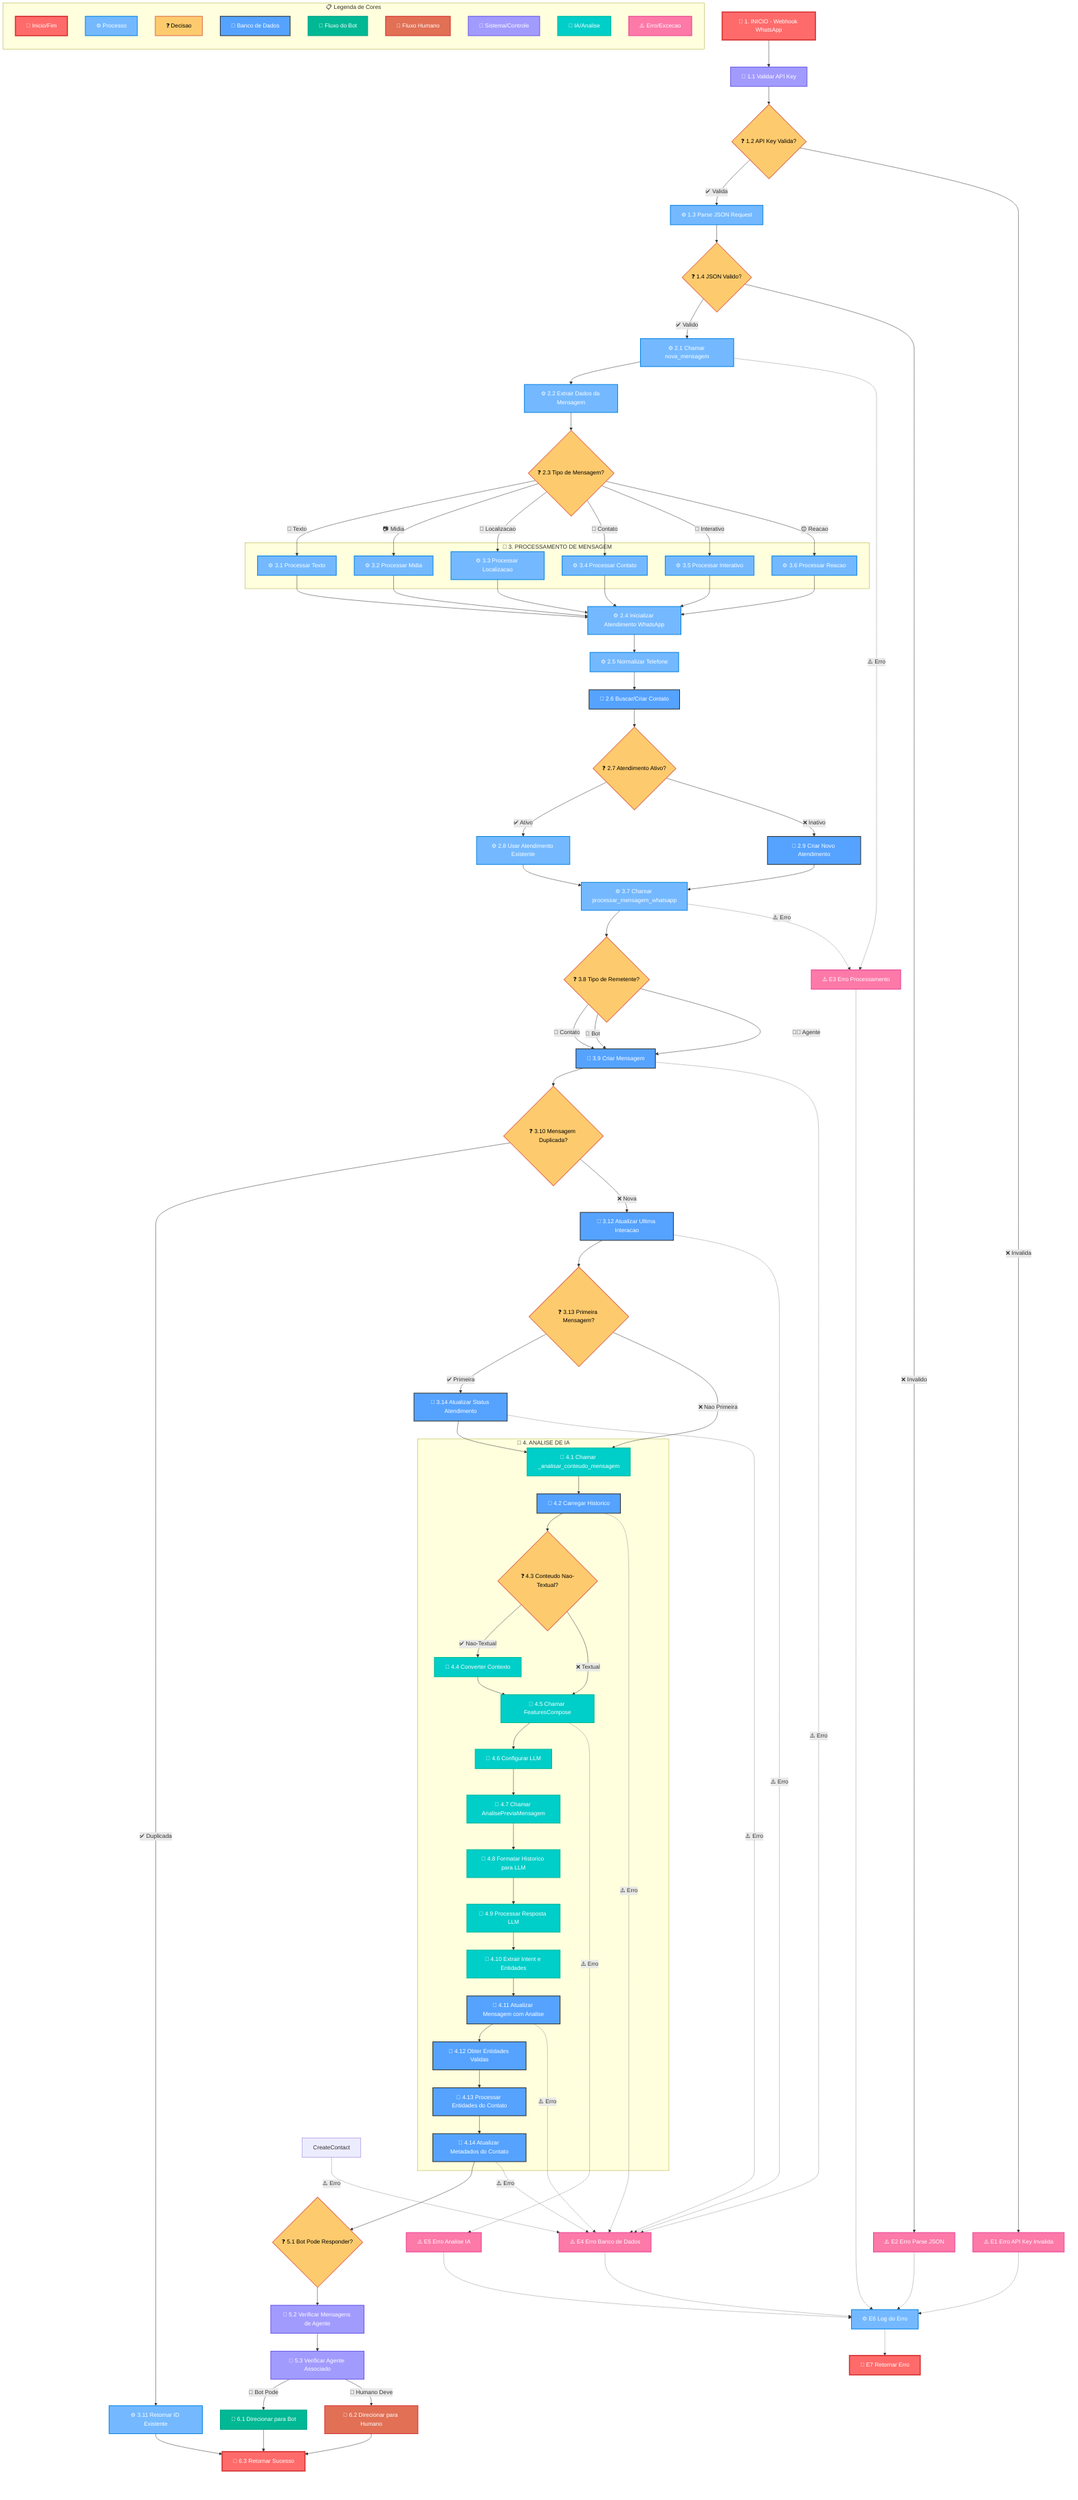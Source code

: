 flowchart TD

    %% ==============================
    %% DEFINICAO DE CORES E ESTILOS
    %% ==============================
    classDef startEnd fill:#ff6b6b,stroke:#d63031,stroke-width:3px,color:white
    classDef process fill:#74b9ff,stroke:#0984e3,stroke-width:2px,color:white
    classDef decision fill:#fdcb6e,stroke:#e17055,stroke-width:2px,color:black
    classDef database fill:#55a3ff,stroke:#2d3436,stroke-width:2px,color:white
    classDef botFlow fill:#00b894,stroke:#00a085,stroke-width:2px,color:white
    classDef humanFlow fill:#e17055,stroke:#d63031,stroke-width:2px,color:white
    classDef systemFlow fill:#a29bfe,stroke:#6c5ce7,stroke-width:2px,color:white
    classDef errorFlow fill:#fd79a8,stroke:#e84393,stroke-width:2px,color:white
    classDef aiFlow fill:#00cec9,stroke:#00b894,stroke-width:2px,color:white
    
    %% ==============================
    %% LEGENDA DE CORES
    %% ==============================
    subgraph Legenda ["📋 Legenda de Cores"]
        direction TB
        L1[🚀 Inicio/Fim]:::startEnd
        L2[⚙️ Processo]:::process
        L3[❓ Decisao]:::decision
        L4[💾 Banco de Dados]:::database
        L5[🤖 Fluxo do Bot]:::botFlow
        L6[👤 Fluxo Humano]:::humanFlow
        L7[🔧 Sistema/Controle]:::systemFlow
        L8[🧠 IA/Analise]:::aiFlow
        L9[⚠️ Erro/Excecao]:::errorFlow
    end

    %% ==============================
    %% 1. CAMADA DE ENTRADA
    %% ==============================
    Start[🚀 1. INICIO - Webhook WhatsApp]:::startEnd
    ValidateApiKey[🔧 1.1 Validar API Key]:::systemFlow
    CheckApiKeyValid{❓ 1.2 API Key Valida?}:::decision
    ParseJson[⚙️ 1.3 Parse JSON Request]:::process
    CheckJsonValid{❓ 1.4 JSON Valido?}:::decision
    
    %% ==============================
    %% 2. CAMADA DE ORQUESTRACAO
    %% ==============================
    CallNovaMensagem[⚙️ 2.1 Chamar nova_mensagem]:::process
    ExtractMessageData[⚙️ 2.2 Extrair Dados da Mensagem]:::process
    DetermineMessageType{❓ 2.3 Tipo de Mensagem?}:::decision
    InitializeAtendimento[⚙️ 2.4 Inicializar Atendimento WhatsApp]:::process
    NormalizePhone[⚙️ 2.5 Normalizar Telefone]:::process
    GetOrCreateContact[💾 2.6 Buscar/Criar Contato]:::database
    CheckActiveAtendimento{❓ 2.7 Atendimento Ativo?}:::decision
    UseExistingAtendimento[⚙️ 2.8 Usar Atendimento Existente]:::process
    CreateNewAtendimento[💾 2.9 Criar Novo Atendimento]:::database
    
    %% ==============================
    %% 3. CAMADA DE PROCESSAMENTO
    %% ==============================
    subgraph ProcessamentoMensagem ["📨 3. PROCESSAMENTO DE MENSAGEM"]
        direction TB
        ProcessTextMessage[⚙️ 3.1 Processar Texto]:::process
        ProcessMediaMessage[⚙️ 3.2 Processar Midia]:::process
        ProcessLocationMessage[⚙️ 3.3 Processar Localizacao]:::process
        ProcessContactMessage[⚙️ 3.4 Processar Contato]:::process
        ProcessInteractiveMessage[⚙️ 3.5 Processar Interativo]:::process
        ProcessReactionMessage[⚙️ 3.6 Processar Reacao]:::process
    end
    
    CallProcessarMensagemWhatsapp[⚙️ 3.7 Chamar processar_mensagem_whatsapp]:::process
    DetermineSenderType{❓ 3.8 Tipo de Remetente?}:::decision
    CreateMessage[💾 3.9 Criar Mensagem]:::database
    CheckDuplicateMessage{❓ 3.10 Mensagem Duplicada?}:::decision
    ReturnExistingId[⚙️ 3.11 Retornar ID Existente]:::process
    UpdateLastInteraction[💾 3.12 Atualizar Ultima Interacao]:::database
    CheckFirstMessage{❓ 3.13 Primeira Mensagem?}:::decision
    UpdateAtendimentoStatus[💾 3.14 Atualizar Status Atendimento]:::database
    
    %% ==============================
    %% 4. CAMADA DE ANALISE IA
    %% ==============================
    subgraph AnaliseIA ["🧠 4. ANALISE DE IA"]
        direction TB
        CallAnalisarConteudo[🧠 4.1 Chamar _analisar_conteudo_mensagem]:::aiFlow
        LoadMessageHistory[💾 4.2 Carregar Historico]:::database
        CheckNonTextualContent{❓ 4.3 Conteudo Nao-Textual?}:::decision
        ConvertContext[🧠 4.4 Converter Contexto]:::aiFlow
        CallFeaturesCompose[🧠 4.5 Chamar FeaturesCompose]:::aiFlow
        ConfigureLlmParameters[🧠 4.6 Configurar LLM]:::aiFlow
        CallAnalisePrevia[🧠 4.7 Chamar AnalisePreviaMensagem]:::aiFlow
        FormatHistoryForLlm[🧠 4.8 Formatar Historico para LLM]:::aiFlow
        ProcessLlmResponse[🧠 4.9 Processar Resposta LLM]:::aiFlow
        ExtractIntentAndEntities[🧠 4.10 Extrair Intent e Entidades]:::aiFlow
        UpdateMessageWithAnalysis[💾 4.11 Atualizar Mensagem com Analise]:::database
        GetValidMetadataEntities[💾 4.12 Obter Entidades Validas]:::database
        ProcessContactEntities[💾 4.13 Processar Entidades do Contato]:::database
        UpdateContactMetadata[💾 4.14 Atualizar Metadados do Contato]:::database
    end
    
    %% ==============================
    %% 5. CAMADA DE DECISAO
    %% ==============================
    CheckBotCanRespond{❓ 5.1 Bot Pode Responder?}:::decision
    CheckHumanAgentMessages[🔧 5.2 Verificar Mensagens de Agente]:::systemFlow
    CheckAssociatedHumanAgent[🔧 5.3 Verificar Agente Associado]:::systemFlow
    
    %% ==============================
    %% 6. CAMADA DE SAIDA
    %% ==============================
    RouteToBotFlow[🤖 6.1 Direcionar para Bot]:::botFlow
    RouteToHumanFlow[👤 6.2 Direcionar para Humano]:::humanFlow
    ReturnSuccess[🚀 6.3 Retornar Sucesso]:::startEnd
    
    %% ==============================
    %% TRATAMENTO DE ERROS
    %% ==============================
    ErrorApiKey[⚠️ E1 Erro API Key Invalida]:::errorFlow
    ErrorJsonParsing[⚠️ E2 Erro Parse JSON]:::errorFlow
    ErrorProcessing[⚠️ E3 Erro Processamento]:::errorFlow
    ErrorDatabase[⚠️ E4 Erro Banco de Dados]:::errorFlow
    ErrorAiAnalysis[⚠️ E5 Erro Analise IA]:::errorFlow
    LogError[⚙️ E6 Log do Erro]:::process
    ReturnError[🚀 E7 Retornar Erro]:::startEnd
    
    %% ==============================
    %% CONEXOES PRINCIPAIS
    %% ==============================
    Start --> ValidateApiKey
    ValidateApiKey --> CheckApiKeyValid
    CheckApiKeyValid -->|"✅ Valida"| ParseJson
    CheckApiKeyValid -->|"❌ Invalida"| ErrorApiKey
    
    ParseJson --> CheckJsonValid
    CheckJsonValid -->|"✅ Valido"| CallNovaMensagem
    CheckJsonValid -->|"❌ Invalido"| ErrorJsonParsing
    
    CallNovaMensagem --> ExtractMessageData
    ExtractMessageData --> DetermineMessageType
    
    DetermineMessageType -->|"📝 Texto"| ProcessTextMessage
    DetermineMessageType -->|"📷 Midia"| ProcessMediaMessage
    DetermineMessageType -->|"📍 Localizacao"| ProcessLocationMessage
    DetermineMessageType -->|"👤 Contato"| ProcessContactMessage
    DetermineMessageType -->|"🔘 Interativo"| ProcessInteractiveMessage
    DetermineMessageType -->|"😊 Reacao"| ProcessReactionMessage
    
    ProcessTextMessage --> InitializeAtendimento
    ProcessMediaMessage --> InitializeAtendimento
    ProcessLocationMessage --> InitializeAtendimento
    ProcessContactMessage --> InitializeAtendimento
    ProcessInteractiveMessage --> InitializeAtendimento
    ProcessReactionMessage --> InitializeAtendimento
    
    InitializeAtendimento --> NormalizePhone
    NormalizePhone --> GetOrCreateContact
    GetOrCreateContact --> CheckActiveAtendimento
    CheckActiveAtendimento -->|"✅ Ativo"| UseExistingAtendimento
    CheckActiveAtendimento -->|"❌ Inativo"| CreateNewAtendimento
    UseExistingAtendimento --> CallProcessarMensagemWhatsapp
    CreateNewAtendimento --> CallProcessarMensagemWhatsapp
    
    CallProcessarMensagemWhatsapp --> DetermineSenderType
    DetermineSenderType -->|"👤 Contato"| CreateMessage
    DetermineSenderType -->|"🤖 Bot"| CreateMessage
    DetermineSenderType -->|"👨‍💼 Agente"| CreateMessage
    
    CreateMessage --> CheckDuplicateMessage
    CheckDuplicateMessage -->|"✅ Duplicada"| ReturnExistingId
    CheckDuplicateMessage -->|"❌ Nova"| UpdateLastInteraction
    UpdateLastInteraction --> CheckFirstMessage
    CheckFirstMessage -->|"✅ Primeira"| UpdateAtendimentoStatus
    CheckFirstMessage -->|"❌ Nao Primeira"| CallAnalisarConteudo
    UpdateAtendimentoStatus --> CallAnalisarConteudo
    
    CallAnalisarConteudo --> LoadMessageHistory
    LoadMessageHistory --> CheckNonTextualContent
    CheckNonTextualContent -->|"✅ Nao-Textual"| ConvertContext
    CheckNonTextualContent -->|"❌ Textual"| CallFeaturesCompose
    ConvertContext --> CallFeaturesCompose
    
    CallFeaturesCompose --> ConfigureLlmParameters
    ConfigureLlmParameters --> CallAnalisePrevia
    CallAnalisePrevia --> FormatHistoryForLlm
    FormatHistoryForLlm --> ProcessLlmResponse
    ProcessLlmResponse --> ExtractIntentAndEntities
    ExtractIntentAndEntities --> UpdateMessageWithAnalysis
    UpdateMessageWithAnalysis --> GetValidMetadataEntities
    GetValidMetadataEntities --> ProcessContactEntities
    ProcessContactEntities --> UpdateContactMetadata
    
    UpdateContactMetadata --> CheckBotCanRespond
    CheckBotCanRespond --> CheckHumanAgentMessages
    CheckHumanAgentMessages --> CheckAssociatedHumanAgent
    CheckAssociatedHumanAgent -->|"🤖 Bot Pode"| RouteToBotFlow
    CheckAssociatedHumanAgent -->|"👤 Humano Deve"| RouteToHumanFlow
    
    RouteToBotFlow --> ReturnSuccess
    RouteToHumanFlow --> ReturnSuccess
    ReturnExistingId --> ReturnSuccess
    
    %% ==============================
    %% CONEXOES DE ERRO
    %% ==============================
    ErrorApiKey -.-> LogError
    ErrorJsonParsing -.-> LogError
    ErrorProcessing -.-> LogError
    ErrorDatabase -.-> LogError
    ErrorAiAnalysis -.-> LogError
    LogError -.-> ReturnError
    
    %% Erros durante processamento
    CallNovaMensagem -.->|"⚠️ Erro"| ErrorProcessing
    CallProcessarMensagemWhatsapp -.->|"⚠️ Erro"| ErrorProcessing
    CreateContact -.->|"⚠️ Erro"| ErrorDatabase
    CreateMessage -.->|"⚠️ Erro"| ErrorDatabase
    UpdateLastInteraction -.->|"⚠️ Erro"| ErrorDatabase
    UpdateAtendimentoStatus -.->|"⚠️ Erro"| ErrorDatabase
    LoadMessageHistory -.->|"⚠️ Erro"| ErrorDatabase
    CallFeaturesCompose -.->|"⚠️ Erro"| ErrorAiAnalysis
    UpdateMessageWithAnalysis -.->|"⚠️ Erro"| ErrorDatabase
    UpdateContactMetadata -.->|"⚠️ Erro"| ErrorDatabase